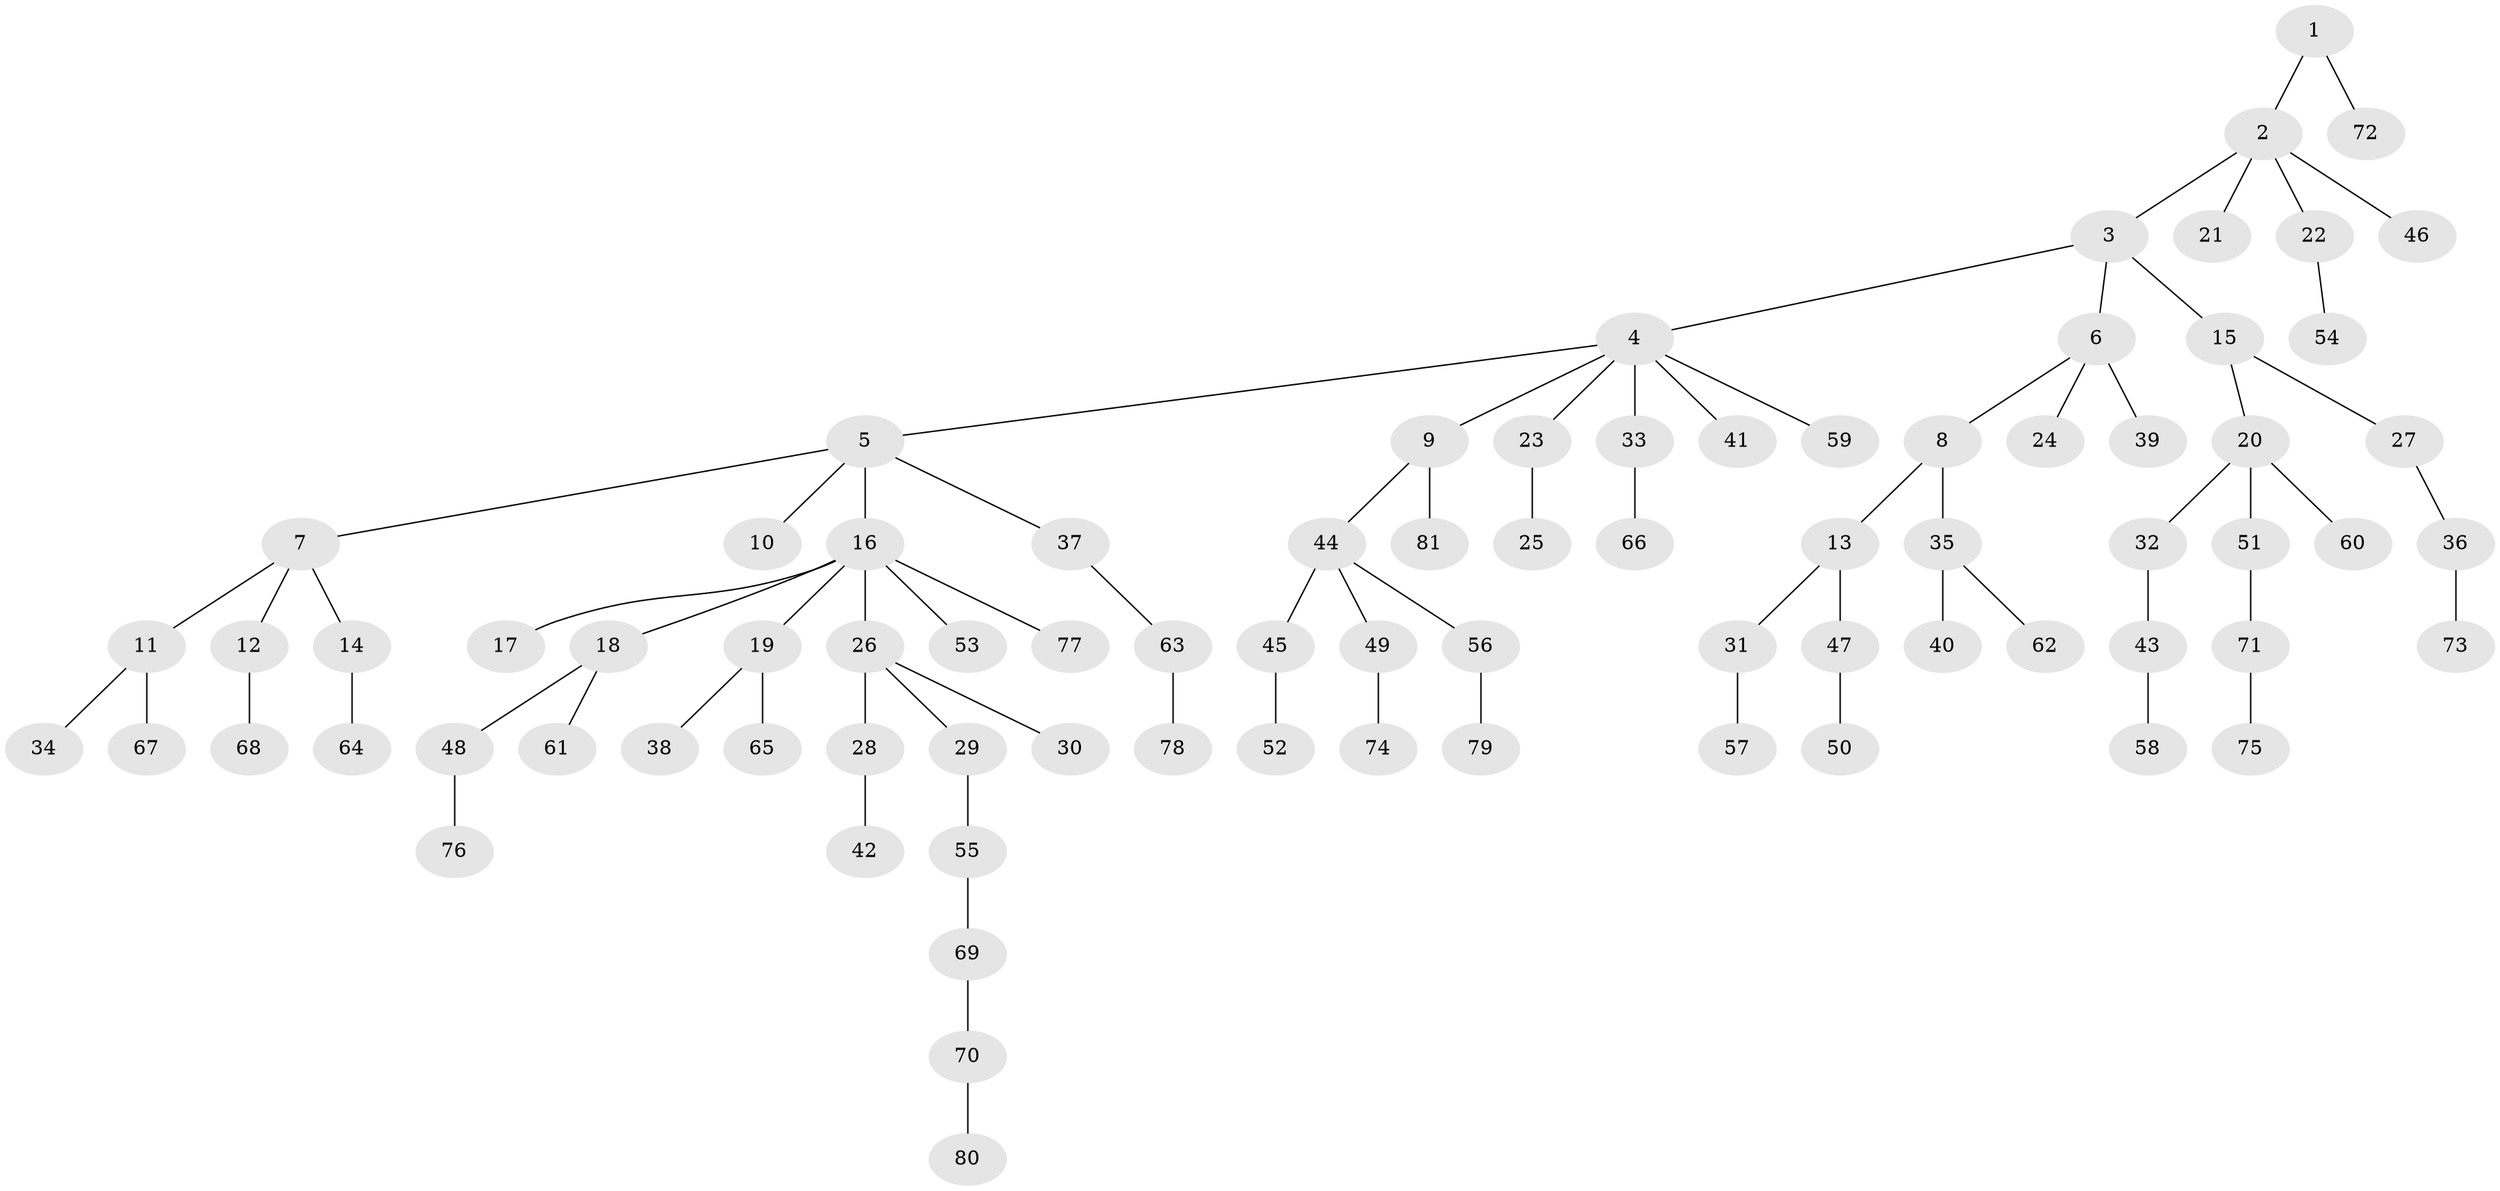 // coarse degree distribution, {1: 0.6346153846153846, 4: 0.09615384615384616, 5: 0.038461538461538464, 8: 0.038461538461538464, 3: 0.057692307692307696, 2: 0.1346153846153846}
// Generated by graph-tools (version 1.1) at 2025/24/03/03/25 07:24:07]
// undirected, 81 vertices, 80 edges
graph export_dot {
graph [start="1"]
  node [color=gray90,style=filled];
  1;
  2;
  3;
  4;
  5;
  6;
  7;
  8;
  9;
  10;
  11;
  12;
  13;
  14;
  15;
  16;
  17;
  18;
  19;
  20;
  21;
  22;
  23;
  24;
  25;
  26;
  27;
  28;
  29;
  30;
  31;
  32;
  33;
  34;
  35;
  36;
  37;
  38;
  39;
  40;
  41;
  42;
  43;
  44;
  45;
  46;
  47;
  48;
  49;
  50;
  51;
  52;
  53;
  54;
  55;
  56;
  57;
  58;
  59;
  60;
  61;
  62;
  63;
  64;
  65;
  66;
  67;
  68;
  69;
  70;
  71;
  72;
  73;
  74;
  75;
  76;
  77;
  78;
  79;
  80;
  81;
  1 -- 2;
  1 -- 72;
  2 -- 3;
  2 -- 21;
  2 -- 22;
  2 -- 46;
  3 -- 4;
  3 -- 6;
  3 -- 15;
  4 -- 5;
  4 -- 9;
  4 -- 23;
  4 -- 33;
  4 -- 41;
  4 -- 59;
  5 -- 7;
  5 -- 10;
  5 -- 16;
  5 -- 37;
  6 -- 8;
  6 -- 24;
  6 -- 39;
  7 -- 11;
  7 -- 12;
  7 -- 14;
  8 -- 13;
  8 -- 35;
  9 -- 44;
  9 -- 81;
  11 -- 34;
  11 -- 67;
  12 -- 68;
  13 -- 31;
  13 -- 47;
  14 -- 64;
  15 -- 20;
  15 -- 27;
  16 -- 17;
  16 -- 18;
  16 -- 19;
  16 -- 26;
  16 -- 53;
  16 -- 77;
  18 -- 48;
  18 -- 61;
  19 -- 38;
  19 -- 65;
  20 -- 32;
  20 -- 51;
  20 -- 60;
  22 -- 54;
  23 -- 25;
  26 -- 28;
  26 -- 29;
  26 -- 30;
  27 -- 36;
  28 -- 42;
  29 -- 55;
  31 -- 57;
  32 -- 43;
  33 -- 66;
  35 -- 40;
  35 -- 62;
  36 -- 73;
  37 -- 63;
  43 -- 58;
  44 -- 45;
  44 -- 49;
  44 -- 56;
  45 -- 52;
  47 -- 50;
  48 -- 76;
  49 -- 74;
  51 -- 71;
  55 -- 69;
  56 -- 79;
  63 -- 78;
  69 -- 70;
  70 -- 80;
  71 -- 75;
}
